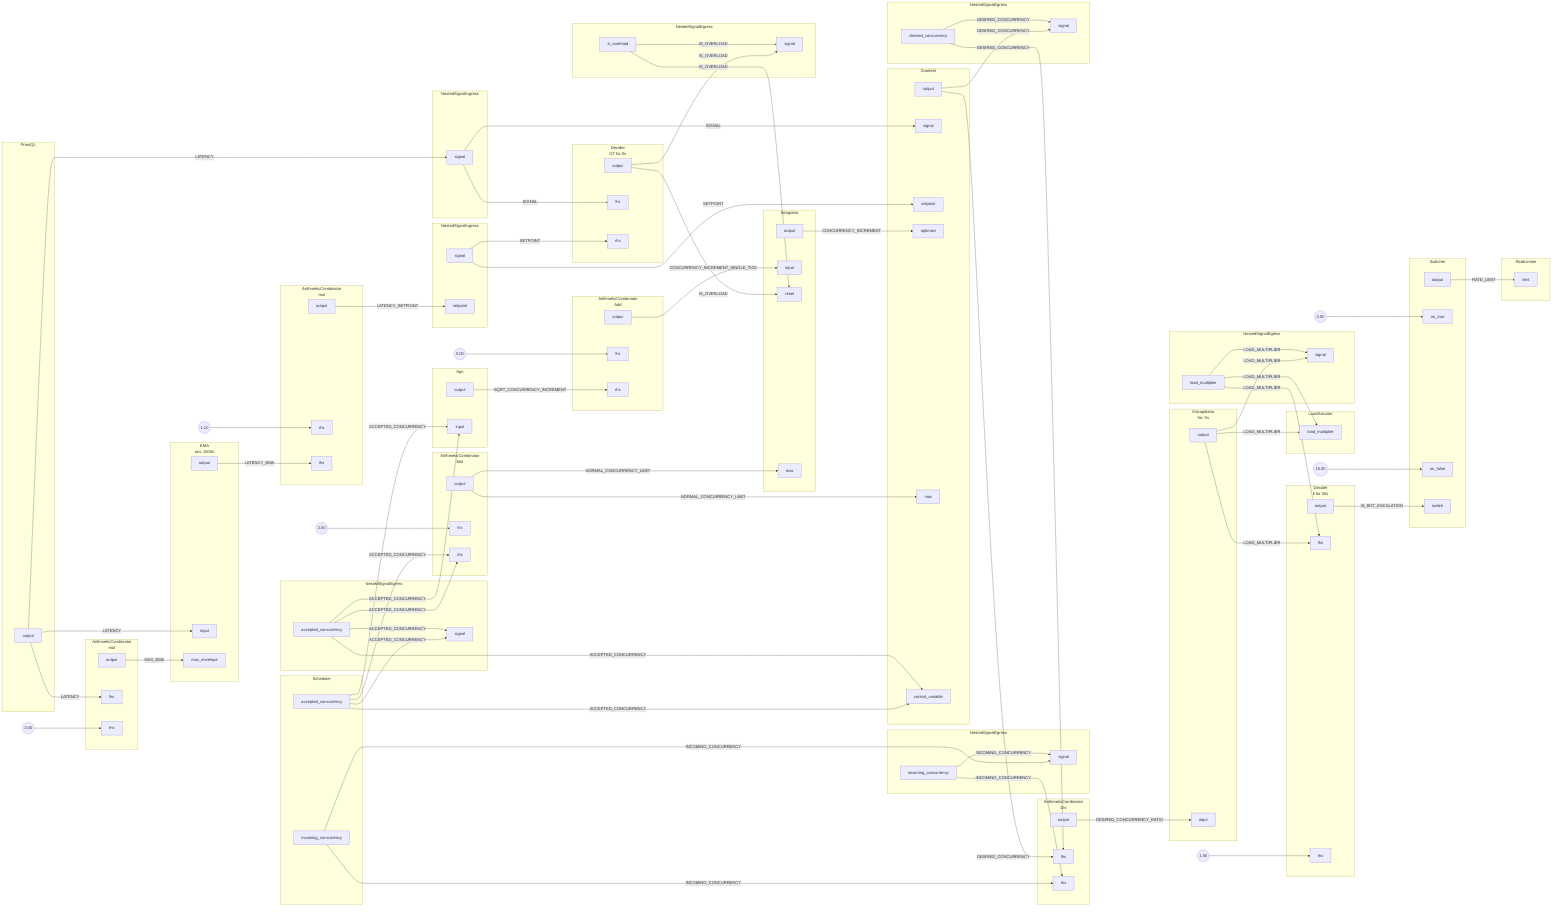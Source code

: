 flowchart LR
subgraph root.0[PromQL]
subgraph root.0_outports[ ]
style root.0_outports fill:none,stroke:none
root.0output[output]
end
end
subgraph root.1[<center>ArithmeticCombinator<br/>mul</center>]
subgraph root.1_inports[ ]
style root.1_inports fill:none,stroke:none
root.1lhs[lhs]
root.1rhs[rhs]
end
subgraph root.1_outports[ ]
style root.1_outports fill:none,stroke:none
root.1output[output]
end
end
FakeConstant0((2.00))
FakeConstant0 --> root.1rhs
subgraph root.2[<center>ArithmeticCombinator<br/>mul</center>]
subgraph root.2_inports[ ]
style root.2_inports fill:none,stroke:none
root.2rhs[rhs]
root.2lhs[lhs]
end
subgraph root.2_outports[ ]
style root.2_outports fill:none,stroke:none
root.2output[output]
end
end
FakeConstant1((1.10))
FakeConstant1 --> root.2rhs
subgraph root.3[<center>EMA<br/>win: 1500s</center>]
subgraph root.3_inports[ ]
style root.3_inports fill:none,stroke:none
root.3input[input]
root.3max_envelope[max_envelope]
end
subgraph root.3_outports[ ]
style root.3_outports fill:none,stroke:none
root.3output[output]
end
end
subgraph root.4.0[<center>ArithmeticCombinator<br/>Div</center>]
subgraph root.4.0_inports[ ]
style root.4.0_inports fill:none,stroke:none
root.4.0lhs[lhs]
root.4.0rhs[rhs]
end
subgraph root.4.0_outports[ ]
style root.4.0_outports fill:none,stroke:none
root.4.0output[output]
end
end
subgraph root.4.1[<center>ArithmeticCombinator<br/>Mul</center>]
subgraph root.4.1_inports[ ]
style root.4.1_inports fill:none,stroke:none
root.4.1lhs[lhs]
root.4.1rhs[rhs]
end
subgraph root.4.1_outports[ ]
style root.4.1_outports fill:none,stroke:none
root.4.1output[output]
end
end
FakeConstant2((2.00))
FakeConstant2 --> root.4.1lhs
subgraph root.4.2[<center>ArithmeticCombinator<br/>Add</center>]
subgraph root.4.2_inports[ ]
style root.4.2_inports fill:none,stroke:none
root.4.2lhs[lhs]
root.4.2rhs[rhs]
end
subgraph root.4.2_outports[ ]
style root.4.2_outports fill:none,stroke:none
root.4.2output[output]
end
end
FakeConstant3((5.00))
FakeConstant3 --> root.4.2lhs
subgraph root.4.3[Integrator]
subgraph root.4.3_inports[ ]
style root.4.3_inports fill:none,stroke:none
root.4.3input[input]
root.4.3reset[reset]
root.4.3max[max]
end
subgraph root.4.3_outports[ ]
style root.4.3_outports fill:none,stroke:none
root.4.3output[output]
end
end
subgraph root.4.4[Sqrt]
subgraph root.4.4_inports[ ]
style root.4.4_inports fill:none,stroke:none
root.4.4input[input]
end
subgraph root.4.4_outports[ ]
style root.4.4_outports fill:none,stroke:none
root.4.4output[output]
end
end
subgraph root.4.5[Gradient]
subgraph root.4.5_inports[ ]
style root.4.5_inports fill:none,stroke:none
root.4.5signal[signal]
root.4.5setpoint[setpoint]
root.4.5optimize[optimize]
root.4.5max[max]
root.4.5control_variable[control_variable]
end
subgraph root.4.5_outports[ ]
style root.4.5_outports fill:none,stroke:none
root.4.5output[output]
end
end
subgraph root.4.6[<center>Extrapolator<br/>for: 5s</center>]
subgraph root.4.6_inports[ ]
style root.4.6_inports fill:none,stroke:none
root.4.6input[input]
end
subgraph root.4.6_outports[ ]
style root.4.6_outports fill:none,stroke:none
root.4.6output[output]
end
end
subgraph root.4.7.Scheduler[Scheduler]
subgraph root.4.7.Scheduler_outports[ ]
style root.4.7.Scheduler_outports fill:none,stroke:none
root.4.7.Scheduleraccepted_concurrency[accepted_concurrency]
root.4.7.Schedulerincoming_concurrency[incoming_concurrency]
end
end
subgraph root.4.7.LoadActuator[LoadActuator]
subgraph root.4.7.LoadActuator_inports[ ]
style root.4.7.LoadActuator_inports fill:none,stroke:none
root.4.7.LoadActuatorload_multiplier[load_multiplier]
end
end
subgraph root.4.8[<center>Decider<br/>GT for 0s</center>]
subgraph root.4.8_inports[ ]
style root.4.8_inports fill:none,stroke:none
root.4.8lhs[lhs]
root.4.8rhs[rhs]
end
subgraph root.4.8_outports[ ]
style root.4.8_outports fill:none,stroke:none
root.4.8output[output]
end
end
subgraph root.4.9[NestedSignalIngress]
subgraph root.4.9_inports[ ]
style root.4.9_inports fill:none,stroke:none
root.4.9signal[signal]
end
subgraph root.4.9_outports[ ]
style root.4.9_outports fill:none,stroke:none
root.4.9signal[signal]
end
end
subgraph root.4.10[NestedSignalIngress]
subgraph root.4.10_inports[ ]
style root.4.10_inports fill:none,stroke:none
root.4.10setpoint[setpoint]
end
subgraph root.4.10_outports[ ]
style root.4.10_outports fill:none,stroke:none
root.4.10signal[signal]
end
end
subgraph root.4.11[NestedSignalEgress]
subgraph root.4.11_inports[ ]
style root.4.11_inports fill:none,stroke:none
root.4.11signal[signal]
end
subgraph root.4.11_outports[ ]
style root.4.11_outports fill:none,stroke:none
root.4.11accepted_concurrency[accepted_concurrency]
end
end
subgraph root.4.12[NestedSignalEgress]
subgraph root.4.12_inports[ ]
style root.4.12_inports fill:none,stroke:none
root.4.12signal[signal]
end
subgraph root.4.12_outports[ ]
style root.4.12_outports fill:none,stroke:none
root.4.12incoming_concurrency[incoming_concurrency]
end
end
subgraph root.4.13[NestedSignalEgress]
subgraph root.4.13_inports[ ]
style root.4.13_inports fill:none,stroke:none
root.4.13signal[signal]
end
subgraph root.4.13_outports[ ]
style root.4.13_outports fill:none,stroke:none
root.4.13desired_concurrency[desired_concurrency]
end
end
subgraph root.4.14[NestedSignalEgress]
subgraph root.4.14_inports[ ]
style root.4.14_inports fill:none,stroke:none
root.4.14signal[signal]
end
subgraph root.4.14_outports[ ]
style root.4.14_outports fill:none,stroke:none
root.4.14is_overload[is_overload]
end
end
subgraph root.4.15[NestedSignalEgress]
subgraph root.4.15_inports[ ]
style root.4.15_inports fill:none,stroke:none
root.4.15signal[signal]
end
subgraph root.4.15_outports[ ]
style root.4.15_outports fill:none,stroke:none
root.4.15load_multiplier[load_multiplier]
end
end
subgraph root.5[<center>Decider<br/>lt for 30s</center>]
subgraph root.5_inports[ ]
style root.5_inports fill:none,stroke:none
root.5lhs[lhs]
root.5rhs[rhs]
end
subgraph root.5_outports[ ]
style root.5_outports fill:none,stroke:none
root.5output[output]
end
end
FakeConstant4((1.00))
FakeConstant4 --> root.5rhs
subgraph root.6[Switcher]
subgraph root.6_inports[ ]
style root.6_inports fill:none,stroke:none
root.6on_true[on_true]
root.6on_false[on_false]
root.6switch[switch]
end
subgraph root.6_outports[ ]
style root.6_outports fill:none,stroke:none
root.6output[output]
end
end
FakeConstant5((0.00))
FakeConstant5 --> root.6on_true
FakeConstant6((10.00))
FakeConstant6 --> root.6on_false
subgraph root.7[RateLimiter]
subgraph root.7_inports[ ]
style root.7_inports fill:none,stroke:none
root.7limit[limit]
end
end
root.4.1output --> |NORMAL_CONCURRENCY_LIMIT| root.4.3max
root.4.1output --> |NORMAL_CONCURRENCY_LIMIT| root.4.5max
root.4.3output --> |CONCURRENCY_INCREMENT| root.4.5optimize
root.4.7.Schedulerincoming_concurrency --> |INCOMING_CONCURRENCY| root.4.0rhs
root.4.7.Schedulerincoming_concurrency --> |INCOMING_CONCURRENCY| root.4.12signal
root.4.12incoming_concurrency --> |INCOMING_CONCURRENCY| root.4.0rhs
root.4.12incoming_concurrency --> |INCOMING_CONCURRENCY| root.4.12signal
root.4.10signal --> |SETPOINT| root.4.5setpoint
root.4.10signal --> |SETPOINT| root.4.8rhs
root.4.0output --> |DESIRED_CONCURRENCY_RATIO| root.4.6input
root.3output --> |LATENCY_EMA| root.2lhs
root.4.2output --> |CONCURRENCY_INCREMENT_SINGLE_TICK| root.4.3input
root.4.6output --> |LOAD_MULTIPLIER| root.4.7.LoadActuatorload_multiplier
root.4.6output --> |LOAD_MULTIPLIER| root.4.15signal
root.4.6output --> |LOAD_MULTIPLIER| root.5lhs
root.4.15load_multiplier --> |LOAD_MULTIPLIER| root.4.7.LoadActuatorload_multiplier
root.4.15load_multiplier --> |LOAD_MULTIPLIER| root.4.15signal
root.4.15load_multiplier --> |LOAD_MULTIPLIER| root.5lhs
root.4.7.Scheduleraccepted_concurrency --> |ACCEPTED_CONCURRENCY| root.4.1rhs
root.4.7.Scheduleraccepted_concurrency --> |ACCEPTED_CONCURRENCY| root.4.4input
root.4.7.Scheduleraccepted_concurrency --> |ACCEPTED_CONCURRENCY| root.4.5control_variable
root.4.7.Scheduleraccepted_concurrency --> |ACCEPTED_CONCURRENCY| root.4.11signal
root.4.11accepted_concurrency --> |ACCEPTED_CONCURRENCY| root.4.1rhs
root.4.11accepted_concurrency --> |ACCEPTED_CONCURRENCY| root.4.4input
root.4.11accepted_concurrency --> |ACCEPTED_CONCURRENCY| root.4.5control_variable
root.4.11accepted_concurrency --> |ACCEPTED_CONCURRENCY| root.4.11signal
root.0output --> |LATENCY| root.1lhs
root.0output --> |LATENCY| root.3input
root.0output --> |LATENCY| root.4.9signal
root.4.9signal --> |SIGNAL| root.4.5signal
root.4.9signal --> |SIGNAL| root.4.8lhs
root.5output --> |IS_BOT_ESCALATION| root.6switch
root.6output --> |RATE_LIMIT| root.7limit
root.1output --> |MAX_EMA| root.3max_envelope
root.4.4output --> |SQRT_CONCURRENCY_INCREMENT| root.4.2rhs
root.4.5output --> |DESIRED_CONCURRENCY| root.4.0lhs
root.4.5output --> |DESIRED_CONCURRENCY| root.4.13signal
root.4.13desired_concurrency --> |DESIRED_CONCURRENCY| root.4.0lhs
root.4.13desired_concurrency --> |DESIRED_CONCURRENCY| root.4.13signal
root.4.8output --> |IS_OVERLOAD| root.4.3reset
root.4.8output --> |IS_OVERLOAD| root.4.14signal
root.4.14is_overload --> |IS_OVERLOAD| root.4.3reset
root.4.14is_overload --> |IS_OVERLOAD| root.4.14signal
root.2output --> |LATENCY_SETPOINT| root.4.10setpoint